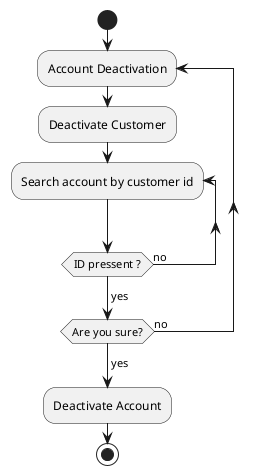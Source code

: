 @startuml
'https://plantuml.com/activity-diagram-beta

start
repeat:Account Deactivation;
:Deactivate Customer;
repeat:Search account by customer id;
repeat while (ID pressent ?) is (no)
->yes;
repeat while (Are you sure?) is (no)
->yes;
:Deactivate Account;
stop
@enduml
